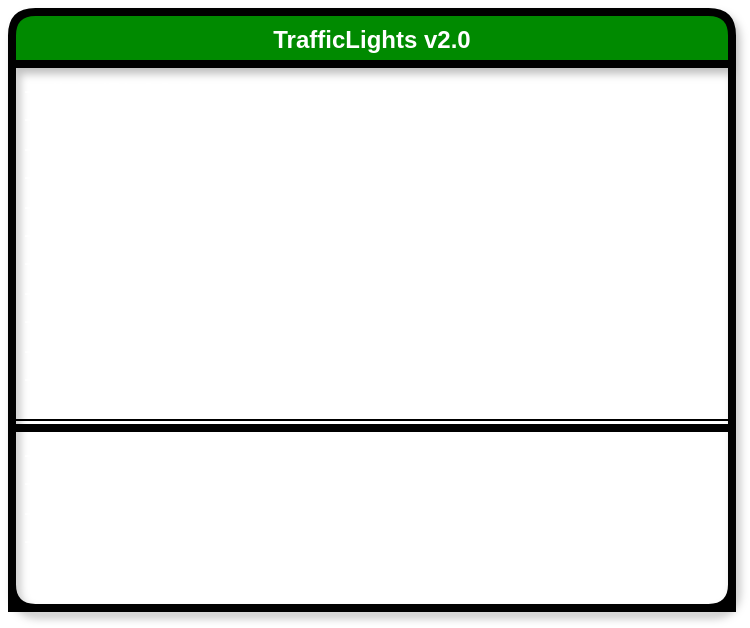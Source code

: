 <mxfile version="24.7.17">
  <diagram name="Page-1" id="2YBvvXClWsGukQMizWep">
    <mxGraphModel dx="880" dy="480" grid="1" gridSize="10" guides="1" tooltips="1" connect="1" arrows="0" fold="1" page="1" pageScale="1" pageWidth="850" pageHeight="1100" math="0" shadow="0">
      <root>
        <mxCell id="0" />
        <mxCell id="1" parent="0" />
        <mxCell id="lIXKUYozZTPCHkwUWB4R-1" value="&lt;div&gt;TrafficLights v2.0&lt;/div&gt;" style="swimlane;fontStyle=1;align=center;verticalAlign=top;childLayout=stackLayout;horizontal=1;startSize=26;horizontalStack=0;resizeParent=1;resizeParentMax=0;resizeLast=0;collapsible=1;marginBottom=0;whiteSpace=wrap;html=1;labelBackgroundColor=none;fillColor=#008a00;fontColor=#ffffff;strokeColor=default;strokeWidth=4;perimeterSpacing=0;rounded=1;glass=0;shadow=1;" vertex="1" parent="1">
          <mxGeometry x="200" y="330" width="360" height="298" as="geometry">
            <mxRectangle x="160" y="130" width="110" height="30" as="alternateBounds" />
          </mxGeometry>
        </mxCell>
        <mxCell id="lIXKUYozZTPCHkwUWB4R-2" value="&lt;div&gt;+ digitalPin2G: int&lt;/div&gt;&lt;div&gt;+ digitalPin3Y: int&lt;/div&gt;&lt;div&gt;+ digitalPin4R: int&lt;/div&gt;&lt;div&gt;+ dPedestrial5R: int&lt;/div&gt;&lt;div&gt;+ dPedestrial6G: int&lt;/div&gt;&lt;div&gt;+ dPushButton: int&lt;br&gt;&lt;/div&gt;&lt;div&gt;+ interval_1: int&lt;/div&gt;&lt;div&gt;+ interval_2: int&lt;/div&gt;&lt;div&gt;+ interval_3: int&lt;br&gt;&lt;/div&gt;&lt;div&gt;+ timeInMilli: unsigned long&lt;/div&gt;&lt;div&gt;+ isActive: char&lt;br&gt;&lt;/div&gt;&lt;div&gt;&lt;br&gt;&lt;/div&gt;" style="text;strokeColor=none;fillColor=none;align=left;verticalAlign=top;spacingLeft=4;spacingRight=4;overflow=hidden;rotatable=0;points=[[0,0.5],[1,0.5]];portConstraint=eastwest;whiteSpace=wrap;html=1;strokeWidth=5;rounded=0;glass=0;fontColor=#FFFFFF;" vertex="1" parent="lIXKUYozZTPCHkwUWB4R-1">
          <mxGeometry y="26" width="360" height="174" as="geometry" />
        </mxCell>
        <mxCell id="lIXKUYozZTPCHkwUWB4R-3" value="" style="line;strokeWidth=1;fillColor=none;align=left;verticalAlign=middle;spacingTop=-1;spacingLeft=3;spacingRight=3;rotatable=0;labelPosition=right;points=[];portConstraint=eastwest;strokeColor=inherit;" vertex="1" parent="lIXKUYozZTPCHkwUWB4R-1">
          <mxGeometry y="200" width="360" height="8" as="geometry" />
        </mxCell>
        <mxCell id="lIXKUYozZTPCHkwUWB4R-4" value="&lt;div&gt;+ init(): void&lt;/div&gt;&lt;div&gt;+ greenSignal(): void&lt;/div&gt;&lt;div&gt;+ yellowSignal(): void&lt;/div&gt;&lt;div&gt;+ redSignal(): void&lt;br&gt;&lt;/div&gt;" style="text;strokeColor=default;fillColor=none;align=left;verticalAlign=top;spacingLeft=4;spacingRight=4;overflow=hidden;rotatable=0;points=[[0,0.5],[1,0.5]];portConstraint=eastwest;whiteSpace=wrap;html=1;labelBorderColor=none;strokeWidth=4;fontColor=#FFFFFF;" vertex="1" parent="lIXKUYozZTPCHkwUWB4R-1">
          <mxGeometry y="208" width="360" height="90" as="geometry" />
        </mxCell>
      </root>
    </mxGraphModel>
  </diagram>
</mxfile>
